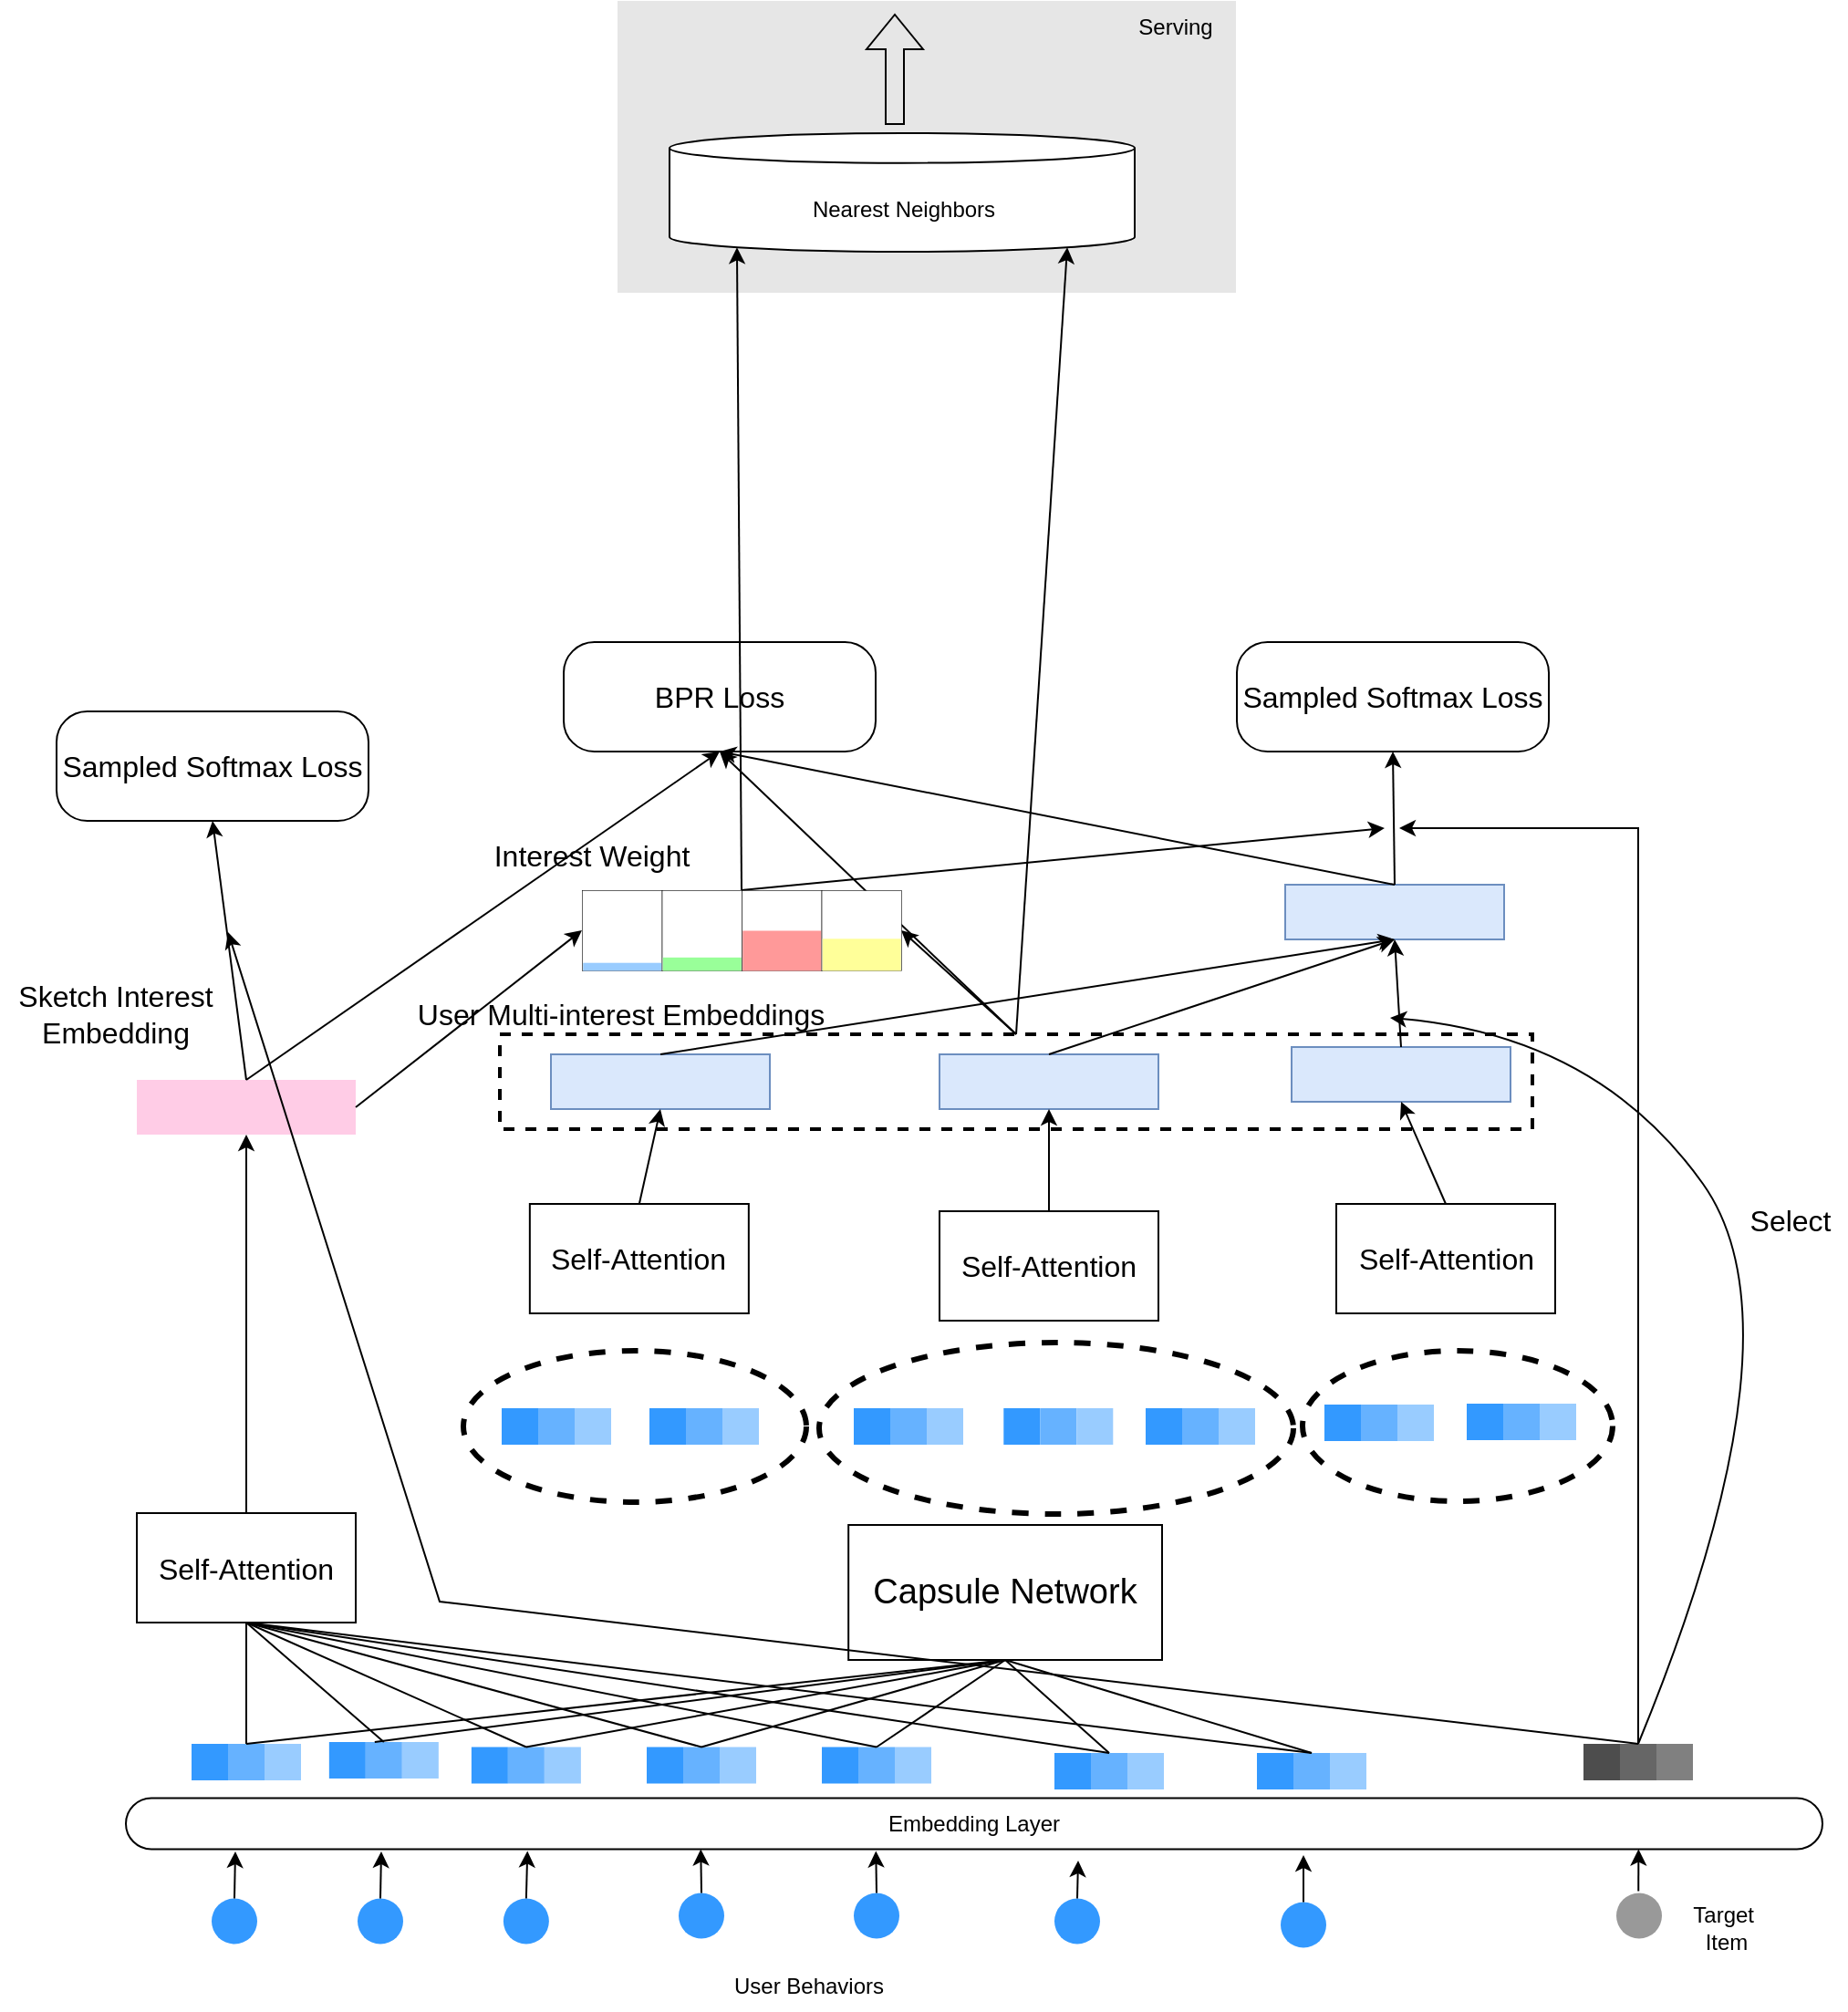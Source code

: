 <mxfile version="24.2.3" type="github">
  <diagram id="xxs9f7XkWUvfaM0idZEA" name="第 1 页">
    <mxGraphModel dx="1449" dy="1689" grid="0" gridSize="10" guides="1" tooltips="1" connect="1" arrows="0" fold="1" page="1" pageScale="1" pageWidth="1169" pageHeight="827" math="0" shadow="0">
      <root>
        <mxCell id="0" />
        <mxCell id="1" parent="0" />
        <mxCell id="RtRES47J5Ojtq-fYCREe-122" value="" style="ellipse;whiteSpace=wrap;html=1;dashed=1;shadow=0;strokeWidth=3;fillColor=none;" vertex="1" parent="1">
          <mxGeometry x="739" y="455.5" width="170" height="82.5" as="geometry" />
        </mxCell>
        <mxCell id="eZbzr1Br7c3N-v60xn89-15" value="User Behaviors" style="text;html=1;align=center;verticalAlign=middle;resizable=0;points=[];autosize=1;strokeColor=none;fillColor=none;rotation=0;" parent="1" vertex="1">
          <mxGeometry x="418" y="791" width="100" height="26" as="geometry" />
        </mxCell>
        <mxCell id="4Mn8asKNzj84r8SPvgYz-38" value="" style="ellipse;whiteSpace=wrap;html=1;aspect=fixed;fillColor=#3399FF;strokeColor=none;container=0;" parent="1" vertex="1">
          <mxGeometry x="397.0" y="752.75" width="25" height="25" as="geometry" />
        </mxCell>
        <mxCell id="4Mn8asKNzj84r8SPvgYz-250" value="" style="ellipse;whiteSpace=wrap;html=1;aspect=fixed;fillColor=#3399FF;strokeColor=none;container=0;" parent="1" vertex="1">
          <mxGeometry x="493.0" y="752.75" width="25" height="25" as="geometry" />
        </mxCell>
        <mxCell id="eZbzr1Br7c3N-v60xn89-103" value="Embedding Layer" style="rounded=1;whiteSpace=wrap;html=1;arcSize=50;direction=west;rotation=0;" parent="1" vertex="1">
          <mxGeometry x="94" y="700.74" width="930" height="28.01" as="geometry" />
        </mxCell>
        <mxCell id="4Mn8asKNzj84r8SPvgYz-272" value="" style="ellipse;whiteSpace=wrap;html=1;aspect=fixed;fillColor=#999999;strokeColor=none;container=0;" parent="1" vertex="1">
          <mxGeometry x="911" y="752.75" width="25" height="25" as="geometry" />
        </mxCell>
        <mxCell id="4Mn8asKNzj84r8SPvgYz-296" value="Target&amp;nbsp;&lt;div style=&quot;font-size: 12px;&quot;&gt;Item&lt;/div&gt;" style="text;html=1;align=center;verticalAlign=middle;resizable=0;points=[];autosize=1;strokeColor=none;fillColor=none;fontSize=12;strokeWidth=1;" parent="1" vertex="1">
          <mxGeometry x="943.62" y="751.75" width="55" height="41" as="geometry" />
        </mxCell>
        <mxCell id="RtRES47J5Ojtq-fYCREe-1" value="" style="group" vertex="1" connectable="0" parent="1">
          <mxGeometry x="283.44" y="672.75" width="60" height="20" as="geometry" />
        </mxCell>
        <mxCell id="4Mn8asKNzj84r8SPvgYz-265" value="" style="whiteSpace=wrap;html=1;aspect=fixed;fillColor=#3399FF;strokeColor=none;container=0;flipV=0;" parent="RtRES47J5Ojtq-fYCREe-1" vertex="1">
          <mxGeometry width="20" height="20" as="geometry" />
        </mxCell>
        <mxCell id="4Mn8asKNzj84r8SPvgYz-266" value="" style="whiteSpace=wrap;html=1;aspect=fixed;fillColor=#66B2FF;strokeColor=none;container=0;flipV=0;" parent="RtRES47J5Ojtq-fYCREe-1" vertex="1">
          <mxGeometry x="20" width="20" height="20" as="geometry" />
        </mxCell>
        <mxCell id="4Mn8asKNzj84r8SPvgYz-267" value="" style="whiteSpace=wrap;html=1;aspect=fixed;fillColor=#99CCFF;strokeColor=none;container=0;flipV=0;" parent="RtRES47J5Ojtq-fYCREe-1" vertex="1">
          <mxGeometry x="40" width="20" height="20" as="geometry" />
        </mxCell>
        <mxCell id="RtRES47J5Ojtq-fYCREe-10" value="" style="group" vertex="1" connectable="0" parent="1">
          <mxGeometry x="714" y="676" width="60" height="20" as="geometry" />
        </mxCell>
        <mxCell id="RtRES47J5Ojtq-fYCREe-11" value="" style="whiteSpace=wrap;html=1;aspect=fixed;fillColor=#3399FF;strokeColor=none;container=0;flipV=0;" vertex="1" parent="RtRES47J5Ojtq-fYCREe-10">
          <mxGeometry width="20" height="20" as="geometry" />
        </mxCell>
        <mxCell id="RtRES47J5Ojtq-fYCREe-12" value="" style="whiteSpace=wrap;html=1;aspect=fixed;fillColor=#66B2FF;strokeColor=none;container=0;flipV=0;" vertex="1" parent="RtRES47J5Ojtq-fYCREe-10">
          <mxGeometry x="20" width="20" height="20" as="geometry" />
        </mxCell>
        <mxCell id="RtRES47J5Ojtq-fYCREe-13" value="" style="whiteSpace=wrap;html=1;aspect=fixed;fillColor=#99CCFF;strokeColor=none;container=0;flipV=0;" vertex="1" parent="RtRES47J5Ojtq-fYCREe-10">
          <mxGeometry x="40" width="20" height="20" as="geometry" />
        </mxCell>
        <mxCell id="RtRES47J5Ojtq-fYCREe-2" value="" style="group" vertex="1" connectable="0" parent="1">
          <mxGeometry x="379.5" y="672.75" width="60" height="20" as="geometry" />
        </mxCell>
        <mxCell id="RtRES47J5Ojtq-fYCREe-3" value="" style="whiteSpace=wrap;html=1;aspect=fixed;fillColor=#3399FF;strokeColor=none;container=0;flipV=0;" vertex="1" parent="RtRES47J5Ojtq-fYCREe-2">
          <mxGeometry width="20" height="20" as="geometry" />
        </mxCell>
        <mxCell id="RtRES47J5Ojtq-fYCREe-4" value="" style="whiteSpace=wrap;html=1;aspect=fixed;fillColor=#66B2FF;strokeColor=none;container=0;flipV=0;" vertex="1" parent="RtRES47J5Ojtq-fYCREe-2">
          <mxGeometry x="20" width="20" height="20" as="geometry" />
        </mxCell>
        <mxCell id="RtRES47J5Ojtq-fYCREe-5" value="" style="whiteSpace=wrap;html=1;aspect=fixed;fillColor=#99CCFF;strokeColor=none;container=0;flipV=0;" vertex="1" parent="RtRES47J5Ojtq-fYCREe-2">
          <mxGeometry x="40" width="20" height="20" as="geometry" />
        </mxCell>
        <mxCell id="RtRES47J5Ojtq-fYCREe-6" value="" style="group" vertex="1" connectable="0" parent="1">
          <mxGeometry x="475.5" y="672.75" width="60" height="20" as="geometry" />
        </mxCell>
        <mxCell id="RtRES47J5Ojtq-fYCREe-7" value="" style="whiteSpace=wrap;html=1;aspect=fixed;fillColor=#3399FF;strokeColor=none;container=0;flipV=0;" vertex="1" parent="RtRES47J5Ojtq-fYCREe-6">
          <mxGeometry width="20" height="20" as="geometry" />
        </mxCell>
        <mxCell id="RtRES47J5Ojtq-fYCREe-8" value="" style="whiteSpace=wrap;html=1;aspect=fixed;fillColor=#66B2FF;strokeColor=none;container=0;flipV=0;" vertex="1" parent="RtRES47J5Ojtq-fYCREe-6">
          <mxGeometry x="20" width="20" height="20" as="geometry" />
        </mxCell>
        <mxCell id="RtRES47J5Ojtq-fYCREe-9" value="" style="whiteSpace=wrap;html=1;aspect=fixed;fillColor=#99CCFF;strokeColor=none;container=0;flipV=0;" vertex="1" parent="RtRES47J5Ojtq-fYCREe-6">
          <mxGeometry x="40" width="20" height="20" as="geometry" />
        </mxCell>
        <mxCell id="4Mn8asKNzj84r8SPvgYz-212" value="" style="ellipse;whiteSpace=wrap;html=1;aspect=fixed;fillColor=#3399FF;strokeColor=none;container=0;" parent="1" vertex="1">
          <mxGeometry x="300.94" y="755.75" width="25" height="25" as="geometry" />
        </mxCell>
        <mxCell id="RtRES47J5Ojtq-fYCREe-15" value="" style="group" vertex="1" connectable="0" parent="1">
          <mxGeometry x="893" y="671" width="60" height="20" as="geometry" />
        </mxCell>
        <mxCell id="4Mn8asKNzj84r8SPvgYz-290" value="" style="whiteSpace=wrap;html=1;aspect=fixed;fillColor=#4D4D4D;strokeColor=none;container=0;" parent="RtRES47J5Ojtq-fYCREe-15" vertex="1">
          <mxGeometry width="20" height="20" as="geometry" />
        </mxCell>
        <mxCell id="4Mn8asKNzj84r8SPvgYz-291" value="" style="whiteSpace=wrap;html=1;aspect=fixed;fillColor=#666666;strokeColor=none;container=0;" parent="RtRES47J5Ojtq-fYCREe-15" vertex="1">
          <mxGeometry x="20" width="20" height="20" as="geometry" />
        </mxCell>
        <mxCell id="4Mn8asKNzj84r8SPvgYz-292" value="" style="whiteSpace=wrap;html=1;aspect=fixed;fillColor=#808080;strokeColor=none;container=0;" parent="RtRES47J5Ojtq-fYCREe-15" vertex="1">
          <mxGeometry x="40" width="20" height="20" as="geometry" />
        </mxCell>
        <mxCell id="RtRES47J5Ojtq-fYCREe-17" value="" style="ellipse;whiteSpace=wrap;html=1;aspect=fixed;fillColor=#3399FF;strokeColor=none;container=0;" vertex="1" parent="1">
          <mxGeometry x="603.0" y="755.75" width="25" height="25" as="geometry" />
        </mxCell>
        <mxCell id="RtRES47J5Ojtq-fYCREe-19" value="" style="endArrow=classic;html=1;rounded=0;exitX=0.5;exitY=0;exitDx=0;exitDy=0;" edge="1" parent="1" source="4Mn8asKNzj84r8SPvgYz-212">
          <mxGeometry width="50" height="50" relative="1" as="geometry">
            <mxPoint x="314.06" y="752.75" as="sourcePoint" />
            <mxPoint x="314.12" y="729.75" as="targetPoint" />
          </mxGeometry>
        </mxCell>
        <mxCell id="RtRES47J5Ojtq-fYCREe-20" value="" style="endArrow=classic;html=1;rounded=0;exitX=0.5;exitY=0;exitDx=0;exitDy=0;" edge="1" parent="1" source="RtRES47J5Ojtq-fYCREe-17">
          <mxGeometry width="50" height="50" relative="1" as="geometry">
            <mxPoint x="660" y="735" as="sourcePoint" />
            <mxPoint x="616" y="735" as="targetPoint" />
          </mxGeometry>
        </mxCell>
        <mxCell id="RtRES47J5Ojtq-fYCREe-21" value="" style="endArrow=classic;html=1;rounded=0;exitX=0.5;exitY=0;exitDx=0;exitDy=0;" edge="1" parent="1" source="4Mn8asKNzj84r8SPvgYz-38">
          <mxGeometry width="50" height="50" relative="1" as="geometry">
            <mxPoint x="409.07" y="751.75" as="sourcePoint" />
            <mxPoint x="409.13" y="728.75" as="targetPoint" />
          </mxGeometry>
        </mxCell>
        <mxCell id="RtRES47J5Ojtq-fYCREe-22" value="" style="endArrow=classic;html=1;rounded=0;exitX=0.5;exitY=0;exitDx=0;exitDy=0;" edge="1" parent="1" source="4Mn8asKNzj84r8SPvgYz-250">
          <mxGeometry width="50" height="50" relative="1" as="geometry">
            <mxPoint x="511" y="741" as="sourcePoint" />
            <mxPoint x="505.13" y="729.75" as="targetPoint" />
          </mxGeometry>
        </mxCell>
        <mxCell id="RtRES47J5Ojtq-fYCREe-23" value="" style="endArrow=classic;html=1;rounded=0;" edge="1" parent="1">
          <mxGeometry width="50" height="50" relative="1" as="geometry">
            <mxPoint x="923.12" y="751.75" as="sourcePoint" />
            <mxPoint x="923.18" y="728.75" as="targetPoint" />
          </mxGeometry>
        </mxCell>
        <mxCell id="RtRES47J5Ojtq-fYCREe-24" value="Capsule Network" style="whiteSpace=wrap;html=1;fontSize=19;" vertex="1" parent="1">
          <mxGeometry x="490.09" y="551" width="171.91" height="74" as="geometry" />
        </mxCell>
        <mxCell id="RtRES47J5Ojtq-fYCREe-25" value="" style="endArrow=none;html=1;rounded=0;entryX=0.5;entryY=1;entryDx=0;entryDy=0;exitX=0.5;exitY=0;exitDx=0;exitDy=0;" edge="1" parent="1" source="4Mn8asKNzj84r8SPvgYz-266" target="RtRES47J5Ojtq-fYCREe-24">
          <mxGeometry width="50" height="50" relative="1" as="geometry">
            <mxPoint x="315" y="656" as="sourcePoint" />
            <mxPoint x="402" y="604" as="targetPoint" />
          </mxGeometry>
        </mxCell>
        <mxCell id="RtRES47J5Ojtq-fYCREe-26" value="" style="endArrow=none;html=1;rounded=0;entryX=0.5;entryY=1;entryDx=0;entryDy=0;exitX=0.5;exitY=0;exitDx=0;exitDy=0;" edge="1" parent="1" source="RtRES47J5Ojtq-fYCREe-4" target="RtRES47J5Ojtq-fYCREe-24">
          <mxGeometry width="50" height="50" relative="1" as="geometry">
            <mxPoint x="371" y="654" as="sourcePoint" />
            <mxPoint x="531" y="624" as="targetPoint" />
          </mxGeometry>
        </mxCell>
        <mxCell id="RtRES47J5Ojtq-fYCREe-28" value="" style="endArrow=none;html=1;rounded=0;entryX=0.5;entryY=1;entryDx=0;entryDy=0;exitX=0.5;exitY=0;exitDx=0;exitDy=0;" edge="1" parent="1" source="RtRES47J5Ojtq-fYCREe-8" target="RtRES47J5Ojtq-fYCREe-24">
          <mxGeometry width="50" height="50" relative="1" as="geometry">
            <mxPoint x="467" y="656" as="sourcePoint" />
            <mxPoint x="596" y="617" as="targetPoint" />
          </mxGeometry>
        </mxCell>
        <mxCell id="RtRES47J5Ojtq-fYCREe-44" value="" style="group" vertex="1" connectable="0" parent="1">
          <mxGeometry x="205.42" y="670" width="60" height="20" as="geometry" />
        </mxCell>
        <mxCell id="RtRES47J5Ojtq-fYCREe-45" value="" style="whiteSpace=wrap;html=1;aspect=fixed;fillColor=#3399FF;strokeColor=none;container=0;flipV=0;" vertex="1" parent="RtRES47J5Ojtq-fYCREe-44">
          <mxGeometry width="20" height="20" as="geometry" />
        </mxCell>
        <mxCell id="RtRES47J5Ojtq-fYCREe-46" value="" style="whiteSpace=wrap;html=1;aspect=fixed;fillColor=#66B2FF;strokeColor=none;container=0;flipV=0;" vertex="1" parent="RtRES47J5Ojtq-fYCREe-44">
          <mxGeometry x="20" width="20" height="20" as="geometry" />
        </mxCell>
        <mxCell id="RtRES47J5Ojtq-fYCREe-47" value="" style="whiteSpace=wrap;html=1;aspect=fixed;fillColor=#99CCFF;strokeColor=none;container=0;flipV=0;" vertex="1" parent="RtRES47J5Ojtq-fYCREe-44">
          <mxGeometry x="40" width="20" height="20" as="geometry" />
        </mxCell>
        <mxCell id="RtRES47J5Ojtq-fYCREe-48" value="" style="group" vertex="1" connectable="0" parent="1">
          <mxGeometry x="130" y="671" width="60" height="20" as="geometry" />
        </mxCell>
        <mxCell id="RtRES47J5Ojtq-fYCREe-49" value="" style="whiteSpace=wrap;html=1;aspect=fixed;fillColor=#3399FF;strokeColor=none;container=0;flipV=0;" vertex="1" parent="RtRES47J5Ojtq-fYCREe-48">
          <mxGeometry width="20" height="20" as="geometry" />
        </mxCell>
        <mxCell id="RtRES47J5Ojtq-fYCREe-50" value="" style="whiteSpace=wrap;html=1;aspect=fixed;fillColor=#66B2FF;strokeColor=none;container=0;flipV=0;" vertex="1" parent="RtRES47J5Ojtq-fYCREe-48">
          <mxGeometry x="20" width="20" height="20" as="geometry" />
        </mxCell>
        <mxCell id="RtRES47J5Ojtq-fYCREe-51" value="" style="whiteSpace=wrap;html=1;aspect=fixed;fillColor=#99CCFF;strokeColor=none;container=0;flipV=0;" vertex="1" parent="RtRES47J5Ojtq-fYCREe-48">
          <mxGeometry x="40" width="20" height="20" as="geometry" />
        </mxCell>
        <mxCell id="RtRES47J5Ojtq-fYCREe-57" value="" style="group" vertex="1" connectable="0" parent="1">
          <mxGeometry x="603" y="676" width="60" height="20" as="geometry" />
        </mxCell>
        <mxCell id="RtRES47J5Ojtq-fYCREe-58" value="" style="whiteSpace=wrap;html=1;aspect=fixed;fillColor=#3399FF;strokeColor=none;container=0;flipV=0;" vertex="1" parent="RtRES47J5Ojtq-fYCREe-57">
          <mxGeometry width="20" height="20" as="geometry" />
        </mxCell>
        <mxCell id="RtRES47J5Ojtq-fYCREe-59" value="" style="whiteSpace=wrap;html=1;aspect=fixed;fillColor=#66B2FF;strokeColor=none;container=0;flipV=0;" vertex="1" parent="RtRES47J5Ojtq-fYCREe-57">
          <mxGeometry x="20" width="20" height="20" as="geometry" />
        </mxCell>
        <mxCell id="RtRES47J5Ojtq-fYCREe-60" value="" style="whiteSpace=wrap;html=1;aspect=fixed;fillColor=#99CCFF;strokeColor=none;container=0;flipV=0;" vertex="1" parent="RtRES47J5Ojtq-fYCREe-57">
          <mxGeometry x="40" width="20" height="20" as="geometry" />
        </mxCell>
        <mxCell id="RtRES47J5Ojtq-fYCREe-61" value="" style="ellipse;whiteSpace=wrap;html=1;aspect=fixed;fillColor=#3399FF;strokeColor=none;container=0;" vertex="1" parent="1">
          <mxGeometry x="221" y="755.75" width="25" height="25" as="geometry" />
        </mxCell>
        <mxCell id="RtRES47J5Ojtq-fYCREe-62" value="" style="ellipse;whiteSpace=wrap;html=1;aspect=fixed;fillColor=#3399FF;strokeColor=none;container=0;" vertex="1" parent="1">
          <mxGeometry x="141" y="755.75" width="25" height="25" as="geometry" />
        </mxCell>
        <mxCell id="RtRES47J5Ojtq-fYCREe-63" value="" style="ellipse;whiteSpace=wrap;html=1;aspect=fixed;fillColor=#3399FF;strokeColor=none;container=0;" vertex="1" parent="1">
          <mxGeometry x="727" y="757.75" width="25" height="25" as="geometry" />
        </mxCell>
        <mxCell id="RtRES47J5Ojtq-fYCREe-64" value="" style="endArrow=none;html=1;rounded=0;exitX=0.5;exitY=0;exitDx=0;exitDy=0;entryX=0.5;entryY=1;entryDx=0;entryDy=0;" edge="1" parent="1" source="RtRES47J5Ojtq-fYCREe-50" target="RtRES47J5Ojtq-fYCREe-24">
          <mxGeometry width="50" height="50" relative="1" as="geometry">
            <mxPoint x="157" y="668" as="sourcePoint" />
            <mxPoint x="207" y="618" as="targetPoint" />
          </mxGeometry>
        </mxCell>
        <mxCell id="RtRES47J5Ojtq-fYCREe-65" value="" style="endArrow=none;html=1;rounded=0;entryX=0.5;entryY=0;entryDx=0;entryDy=0;exitX=0.5;exitY=1;exitDx=0;exitDy=0;" edge="1" parent="1" source="RtRES47J5Ojtq-fYCREe-24" target="RtRES47J5Ojtq-fYCREe-59">
          <mxGeometry width="50" height="50" relative="1" as="geometry">
            <mxPoint x="532" y="593" as="sourcePoint" />
            <mxPoint x="582" y="543" as="targetPoint" />
          </mxGeometry>
        </mxCell>
        <mxCell id="RtRES47J5Ojtq-fYCREe-66" value="" style="endArrow=none;html=1;rounded=0;entryX=0.5;entryY=0;entryDx=0;entryDy=0;exitX=0.5;exitY=1;exitDx=0;exitDy=0;" edge="1" parent="1" source="RtRES47J5Ojtq-fYCREe-24" target="RtRES47J5Ojtq-fYCREe-12">
          <mxGeometry width="50" height="50" relative="1" as="geometry">
            <mxPoint x="546" y="597" as="sourcePoint" />
            <mxPoint x="596" y="547" as="targetPoint" />
          </mxGeometry>
        </mxCell>
        <mxCell id="RtRES47J5Ojtq-fYCREe-67" value="" style="endArrow=none;html=1;rounded=0;exitX=0.25;exitY=0;exitDx=0;exitDy=0;entryX=0.5;entryY=1;entryDx=0;entryDy=0;" edge="1" parent="1" source="RtRES47J5Ojtq-fYCREe-46" target="RtRES47J5Ojtq-fYCREe-24">
          <mxGeometry width="50" height="50" relative="1" as="geometry">
            <mxPoint x="83" y="631" as="sourcePoint" />
            <mxPoint x="133" y="581" as="targetPoint" />
          </mxGeometry>
        </mxCell>
        <mxCell id="RtRES47J5Ojtq-fYCREe-70" value="" style="endArrow=classic;html=1;rounded=0;exitX=0.5;exitY=0;exitDx=0;exitDy=0;" edge="1" parent="1" source="RtRES47J5Ojtq-fYCREe-62">
          <mxGeometry width="50" height="50" relative="1" as="geometry">
            <mxPoint x="130" y="755.75" as="sourcePoint" />
            <mxPoint x="154" y="730" as="targetPoint" />
          </mxGeometry>
        </mxCell>
        <mxCell id="RtRES47J5Ojtq-fYCREe-71" value="" style="endArrow=classic;html=1;rounded=0;exitX=0.5;exitY=0;exitDx=0;exitDy=0;" edge="1" parent="1" source="RtRES47J5Ojtq-fYCREe-61">
          <mxGeometry width="50" height="50" relative="1" as="geometry">
            <mxPoint x="333" y="776" as="sourcePoint" />
            <mxPoint x="234" y="730" as="targetPoint" />
          </mxGeometry>
        </mxCell>
        <mxCell id="RtRES47J5Ojtq-fYCREe-72" value="" style="endArrow=classic;html=1;rounded=0;exitX=0.5;exitY=0;exitDx=0;exitDy=0;" edge="1" parent="1" source="RtRES47J5Ojtq-fYCREe-63">
          <mxGeometry width="50" height="50" relative="1" as="geometry">
            <mxPoint x="676.5" y="773.25" as="sourcePoint" />
            <mxPoint x="739.5" y="732" as="targetPoint" />
          </mxGeometry>
        </mxCell>
        <mxCell id="RtRES47J5Ojtq-fYCREe-75" value="" style="group" vertex="1" connectable="0" parent="1">
          <mxGeometry x="493" y="487" width="60" height="20" as="geometry" />
        </mxCell>
        <mxCell id="RtRES47J5Ojtq-fYCREe-76" value="" style="whiteSpace=wrap;html=1;aspect=fixed;fillColor=#3399FF;strokeColor=none;container=0;flipV=0;" vertex="1" parent="RtRES47J5Ojtq-fYCREe-75">
          <mxGeometry width="20" height="20" as="geometry" />
        </mxCell>
        <mxCell id="RtRES47J5Ojtq-fYCREe-77" value="" style="whiteSpace=wrap;html=1;aspect=fixed;fillColor=#66B2FF;strokeColor=none;container=0;flipV=0;" vertex="1" parent="RtRES47J5Ojtq-fYCREe-75">
          <mxGeometry x="20" width="20" height="20" as="geometry" />
        </mxCell>
        <mxCell id="RtRES47J5Ojtq-fYCREe-78" value="" style="whiteSpace=wrap;html=1;aspect=fixed;fillColor=#99CCFF;strokeColor=none;container=0;flipV=0;" vertex="1" parent="RtRES47J5Ojtq-fYCREe-75">
          <mxGeometry x="40" width="20" height="20" as="geometry" />
        </mxCell>
        <mxCell id="RtRES47J5Ojtq-fYCREe-79" value="" style="group" vertex="1" connectable="0" parent="1">
          <mxGeometry x="381" y="487" width="60" height="20" as="geometry" />
        </mxCell>
        <mxCell id="RtRES47J5Ojtq-fYCREe-80" value="" style="whiteSpace=wrap;html=1;aspect=fixed;fillColor=#3399FF;strokeColor=none;container=0;flipV=0;" vertex="1" parent="RtRES47J5Ojtq-fYCREe-79">
          <mxGeometry width="20" height="20" as="geometry" />
        </mxCell>
        <mxCell id="RtRES47J5Ojtq-fYCREe-81" value="" style="whiteSpace=wrap;html=1;aspect=fixed;fillColor=#66B2FF;strokeColor=none;container=0;flipV=0;" vertex="1" parent="RtRES47J5Ojtq-fYCREe-79">
          <mxGeometry x="20" width="20" height="20" as="geometry" />
        </mxCell>
        <mxCell id="RtRES47J5Ojtq-fYCREe-82" value="" style="whiteSpace=wrap;html=1;aspect=fixed;fillColor=#99CCFF;strokeColor=none;container=0;flipV=0;" vertex="1" parent="RtRES47J5Ojtq-fYCREe-79">
          <mxGeometry x="40" width="20" height="20" as="geometry" />
        </mxCell>
        <mxCell id="RtRES47J5Ojtq-fYCREe-83" value="" style="group" vertex="1" connectable="0" parent="1">
          <mxGeometry x="300" y="487" width="60" height="20" as="geometry" />
        </mxCell>
        <mxCell id="RtRES47J5Ojtq-fYCREe-84" value="" style="whiteSpace=wrap;html=1;aspect=fixed;fillColor=#3399FF;strokeColor=none;container=0;flipV=0;" vertex="1" parent="RtRES47J5Ojtq-fYCREe-83">
          <mxGeometry width="20" height="20" as="geometry" />
        </mxCell>
        <mxCell id="RtRES47J5Ojtq-fYCREe-85" value="" style="whiteSpace=wrap;html=1;aspect=fixed;fillColor=#66B2FF;strokeColor=none;container=0;flipV=0;" vertex="1" parent="RtRES47J5Ojtq-fYCREe-83">
          <mxGeometry x="20" width="20" height="20" as="geometry" />
        </mxCell>
        <mxCell id="RtRES47J5Ojtq-fYCREe-86" value="" style="whiteSpace=wrap;html=1;aspect=fixed;fillColor=#99CCFF;strokeColor=none;container=0;flipV=0;" vertex="1" parent="RtRES47J5Ojtq-fYCREe-83">
          <mxGeometry x="40" width="20" height="20" as="geometry" />
        </mxCell>
        <mxCell id="RtRES47J5Ojtq-fYCREe-91" value="" style="group" vertex="1" connectable="0" parent="1">
          <mxGeometry x="653" y="487" width="60" height="20" as="geometry" />
        </mxCell>
        <mxCell id="RtRES47J5Ojtq-fYCREe-92" value="" style="whiteSpace=wrap;html=1;aspect=fixed;fillColor=#3399FF;strokeColor=none;container=0;flipV=0;" vertex="1" parent="RtRES47J5Ojtq-fYCREe-91">
          <mxGeometry width="20" height="20" as="geometry" />
        </mxCell>
        <mxCell id="RtRES47J5Ojtq-fYCREe-93" value="" style="whiteSpace=wrap;html=1;aspect=fixed;fillColor=#66B2FF;strokeColor=none;container=0;flipV=0;" vertex="1" parent="RtRES47J5Ojtq-fYCREe-91">
          <mxGeometry x="20" width="20" height="20" as="geometry" />
        </mxCell>
        <mxCell id="RtRES47J5Ojtq-fYCREe-94" value="" style="whiteSpace=wrap;html=1;aspect=fixed;fillColor=#99CCFF;strokeColor=none;container=0;flipV=0;" vertex="1" parent="RtRES47J5Ojtq-fYCREe-91">
          <mxGeometry x="40" width="20" height="20" as="geometry" />
        </mxCell>
        <mxCell id="RtRES47J5Ojtq-fYCREe-95" value="" style="group" vertex="1" connectable="0" parent="1">
          <mxGeometry x="575.15" y="487" width="172.85" height="55" as="geometry" />
        </mxCell>
        <mxCell id="RtRES47J5Ojtq-fYCREe-96" value="" style="whiteSpace=wrap;html=1;aspect=fixed;fillColor=#3399FF;strokeColor=none;container=0;flipV=0;" vertex="1" parent="RtRES47J5Ojtq-fYCREe-95">
          <mxGeometry width="20" height="20" as="geometry" />
        </mxCell>
        <mxCell id="RtRES47J5Ojtq-fYCREe-97" value="" style="whiteSpace=wrap;html=1;aspect=fixed;fillColor=#66B2FF;strokeColor=none;container=0;flipV=0;" vertex="1" parent="RtRES47J5Ojtq-fYCREe-95">
          <mxGeometry x="20" width="20" height="20" as="geometry" />
        </mxCell>
        <mxCell id="RtRES47J5Ojtq-fYCREe-98" value="" style="whiteSpace=wrap;html=1;aspect=fixed;fillColor=#99CCFF;strokeColor=none;container=0;flipV=0;" vertex="1" parent="RtRES47J5Ojtq-fYCREe-95">
          <mxGeometry x="40" width="20" height="20" as="geometry" />
        </mxCell>
        <mxCell id="RtRES47J5Ojtq-fYCREe-103" value="Self-Attention" style="rounded=0;whiteSpace=wrap;html=1;fontSize=16;" vertex="1" parent="1">
          <mxGeometry x="315.42" y="375" width="120" height="60" as="geometry" />
        </mxCell>
        <mxCell id="RtRES47J5Ojtq-fYCREe-104" value="Self-Attention" style="rounded=0;whiteSpace=wrap;html=1;fontSize=16;" vertex="1" parent="1">
          <mxGeometry x="540" y="379" width="120" height="60" as="geometry" />
        </mxCell>
        <mxCell id="RtRES47J5Ojtq-fYCREe-105" value="Self-Attention" style="rounded=0;whiteSpace=wrap;html=1;fontSize=16;" vertex="1" parent="1">
          <mxGeometry x="757.5" y="375" width="120" height="60" as="geometry" />
        </mxCell>
        <mxCell id="RtRES47J5Ojtq-fYCREe-106" value="" style="rounded=0;whiteSpace=wrap;html=1;fillColor=#dae8fc;strokeColor=#6c8ebf;direction=west;flipH=0;flipV=1;container=0;" vertex="1" parent="1">
          <mxGeometry x="733" y="289" width="120" height="30" as="geometry" />
        </mxCell>
        <mxCell id="RtRES47J5Ojtq-fYCREe-107" value="" style="rounded=0;whiteSpace=wrap;html=1;fillColor=#dae8fc;strokeColor=#6c8ebf;direction=west;flipH=0;flipV=1;container=0;" vertex="1" parent="1">
          <mxGeometry x="327.0" y="293" width="120" height="30" as="geometry" />
        </mxCell>
        <mxCell id="RtRES47J5Ojtq-fYCREe-108" value="" style="rounded=0;whiteSpace=wrap;html=1;fillColor=#dae8fc;strokeColor=#6c8ebf;direction=west;flipH=0;flipV=1;container=0;" vertex="1" parent="1">
          <mxGeometry x="540" y="293" width="120" height="30" as="geometry" />
        </mxCell>
        <mxCell id="RtRES47J5Ojtq-fYCREe-109" value="User Multi-interest Embeddings" style="text;html=1;align=center;verticalAlign=middle;resizable=0;points=[];autosize=1;strokeColor=none;fillColor=none;fontSize=16;" vertex="1" parent="1">
          <mxGeometry x="244" y="255.5" width="241" height="31" as="geometry" />
        </mxCell>
        <mxCell id="RtRES47J5Ojtq-fYCREe-110" value="Self-Attention" style="rounded=0;whiteSpace=wrap;html=1;fontSize=16;" vertex="1" parent="1">
          <mxGeometry x="100" y="544.5" width="120" height="60" as="geometry" />
        </mxCell>
        <mxCell id="RtRES47J5Ojtq-fYCREe-112" value="" style="endArrow=none;html=1;rounded=0;entryX=0.5;entryY=1;entryDx=0;entryDy=0;exitX=0.5;exitY=0;exitDx=0;exitDy=0;" edge="1" parent="1" source="RtRES47J5Ojtq-fYCREe-50" target="RtRES47J5Ojtq-fYCREe-110">
          <mxGeometry width="50" height="50" relative="1" as="geometry">
            <mxPoint x="661" y="599" as="sourcePoint" />
            <mxPoint x="775" y="568" as="targetPoint" />
          </mxGeometry>
        </mxCell>
        <mxCell id="RtRES47J5Ojtq-fYCREe-113" value="" style="endArrow=none;html=1;rounded=0;entryX=0.5;entryY=1;entryDx=0;entryDy=0;exitX=0.5;exitY=0;exitDx=0;exitDy=0;" edge="1" parent="1" source="RtRES47J5Ojtq-fYCREe-46" target="RtRES47J5Ojtq-fYCREe-110">
          <mxGeometry width="50" height="50" relative="1" as="geometry">
            <mxPoint x="232" y="625" as="sourcePoint" />
            <mxPoint x="909" y="592" as="targetPoint" />
          </mxGeometry>
        </mxCell>
        <mxCell id="RtRES47J5Ojtq-fYCREe-114" value="" style="endArrow=none;html=1;rounded=0;exitX=0.5;exitY=0;exitDx=0;exitDy=0;entryX=0.5;entryY=1;entryDx=0;entryDy=0;" edge="1" parent="1" source="4Mn8asKNzj84r8SPvgYz-266" target="RtRES47J5Ojtq-fYCREe-110">
          <mxGeometry width="50" height="50" relative="1" as="geometry">
            <mxPoint x="288" y="624" as="sourcePoint" />
            <mxPoint x="919" y="602" as="targetPoint" />
          </mxGeometry>
        </mxCell>
        <mxCell id="RtRES47J5Ojtq-fYCREe-115" value="" style="endArrow=none;html=1;rounded=0;entryX=0.5;entryY=1;entryDx=0;entryDy=0;exitX=0.5;exitY=0;exitDx=0;exitDy=0;" edge="1" parent="1" source="RtRES47J5Ojtq-fYCREe-4" target="RtRES47J5Ojtq-fYCREe-110">
          <mxGeometry width="50" height="50" relative="1" as="geometry">
            <mxPoint x="190" y="701" as="sourcePoint" />
            <mxPoint x="929" y="612" as="targetPoint" />
          </mxGeometry>
        </mxCell>
        <mxCell id="RtRES47J5Ojtq-fYCREe-116" value="" style="endArrow=none;html=1;rounded=0;entryX=0.5;entryY=1;entryDx=0;entryDy=0;exitX=0.5;exitY=0;exitDx=0;exitDy=0;" edge="1" parent="1" source="RtRES47J5Ojtq-fYCREe-8" target="RtRES47J5Ojtq-fYCREe-110">
          <mxGeometry width="50" height="50" relative="1" as="geometry">
            <mxPoint x="200" y="711" as="sourcePoint" />
            <mxPoint x="939" y="622" as="targetPoint" />
          </mxGeometry>
        </mxCell>
        <mxCell id="RtRES47J5Ojtq-fYCREe-117" value="" style="endArrow=none;html=1;rounded=0;entryX=0.5;entryY=1;entryDx=0;entryDy=0;exitX=0.5;exitY=0;exitDx=0;exitDy=0;" edge="1" parent="1" source="RtRES47J5Ojtq-fYCREe-59" target="RtRES47J5Ojtq-fYCREe-110">
          <mxGeometry width="50" height="50" relative="1" as="geometry">
            <mxPoint x="672" y="649" as="sourcePoint" />
            <mxPoint x="949" y="632" as="targetPoint" />
          </mxGeometry>
        </mxCell>
        <mxCell id="RtRES47J5Ojtq-fYCREe-118" value="" style="endArrow=none;html=1;rounded=0;entryX=0.5;entryY=1;entryDx=0;entryDy=0;exitX=0.5;exitY=0;exitDx=0;exitDy=0;" edge="1" parent="1" source="RtRES47J5Ojtq-fYCREe-12" target="RtRES47J5Ojtq-fYCREe-110">
          <mxGeometry width="50" height="50" relative="1" as="geometry">
            <mxPoint x="220" y="731" as="sourcePoint" />
            <mxPoint x="959" y="642" as="targetPoint" />
          </mxGeometry>
        </mxCell>
        <mxCell id="RtRES47J5Ojtq-fYCREe-119" value="" style="endArrow=classic;html=1;rounded=0;exitX=0.5;exitY=0;exitDx=0;exitDy=0;entryX=0.5;entryY=0;entryDx=0;entryDy=0;" edge="1" parent="1" source="RtRES47J5Ojtq-fYCREe-110" target="RtRES47J5Ojtq-fYCREe-42">
          <mxGeometry width="50" height="50" relative="1" as="geometry">
            <mxPoint x="156" y="458" as="sourcePoint" />
            <mxPoint x="161" y="355" as="targetPoint" />
          </mxGeometry>
        </mxCell>
        <mxCell id="RtRES47J5Ojtq-fYCREe-120" value="" style="ellipse;whiteSpace=wrap;html=1;dashed=1;shadow=0;strokeWidth=3;fillColor=none;" vertex="1" parent="1">
          <mxGeometry x="279" y="455.5" width="188" height="83" as="geometry" />
        </mxCell>
        <mxCell id="RtRES47J5Ojtq-fYCREe-121" value="" style="ellipse;whiteSpace=wrap;html=1;dashed=1;shadow=0;strokeWidth=3;fillColor=none;" vertex="1" parent="1">
          <mxGeometry x="474" y="451" width="260" height="94" as="geometry" />
        </mxCell>
        <mxCell id="RtRES47J5Ojtq-fYCREe-124" value="" style="endArrow=classic;html=1;rounded=0;exitX=0.5;exitY=0;exitDx=0;exitDy=0;" edge="1" parent="1" source="4Mn8asKNzj84r8SPvgYz-291">
          <mxGeometry width="50" height="50" relative="1" as="geometry">
            <mxPoint x="881" y="626" as="sourcePoint" />
            <mxPoint x="792" y="169" as="targetPoint" />
            <Array as="points">
              <mxPoint x="923" y="169" />
            </Array>
          </mxGeometry>
        </mxCell>
        <mxCell id="RtRES47J5Ojtq-fYCREe-125" value="" style="endArrow=classic;html=1;rounded=0;entryX=0.5;entryY=0;entryDx=0;entryDy=0;exitX=0.5;exitY=0;exitDx=0;exitDy=0;" edge="1" parent="1" source="RtRES47J5Ojtq-fYCREe-103" target="RtRES47J5Ojtq-fYCREe-107">
          <mxGeometry width="50" height="50" relative="1" as="geometry">
            <mxPoint x="368" y="377" as="sourcePoint" />
            <mxPoint x="418" y="327" as="targetPoint" />
          </mxGeometry>
        </mxCell>
        <mxCell id="RtRES47J5Ojtq-fYCREe-126" value="" style="endArrow=classic;html=1;rounded=0;entryX=0.5;entryY=0;entryDx=0;entryDy=0;exitX=0.5;exitY=0;exitDx=0;exitDy=0;" edge="1" parent="1" source="RtRES47J5Ojtq-fYCREe-104" target="RtRES47J5Ojtq-fYCREe-108">
          <mxGeometry width="50" height="50" relative="1" as="geometry">
            <mxPoint x="385" y="385" as="sourcePoint" />
            <mxPoint x="397" y="333" as="targetPoint" />
          </mxGeometry>
        </mxCell>
        <mxCell id="RtRES47J5Ojtq-fYCREe-127" value="" style="endArrow=classic;html=1;rounded=0;entryX=0.5;entryY=0;entryDx=0;entryDy=0;exitX=0.5;exitY=0;exitDx=0;exitDy=0;" edge="1" parent="1" source="RtRES47J5Ojtq-fYCREe-105" target="RtRES47J5Ojtq-fYCREe-106">
          <mxGeometry width="50" height="50" relative="1" as="geometry">
            <mxPoint x="395" y="395" as="sourcePoint" />
            <mxPoint x="407" y="343" as="targetPoint" />
          </mxGeometry>
        </mxCell>
        <mxCell id="RtRES47J5Ojtq-fYCREe-131" value="" style="rounded=0;whiteSpace=wrap;html=1;fillColor=#dae8fc;strokeColor=#6c8ebf;direction=west;flipH=0;flipV=1;container=0;" vertex="1" parent="1">
          <mxGeometry x="729.5" y="200" width="120" height="30" as="geometry" />
        </mxCell>
        <mxCell id="RtRES47J5Ojtq-fYCREe-132" value="" style="endArrow=classic;html=1;rounded=0;entryX=0.5;entryY=0;entryDx=0;entryDy=0;exitX=0.5;exitY=1;exitDx=0;exitDy=0;" edge="1" parent="1" source="RtRES47J5Ojtq-fYCREe-107" target="RtRES47J5Ojtq-fYCREe-131">
          <mxGeometry width="50" height="50" relative="1" as="geometry">
            <mxPoint x="479" y="277" as="sourcePoint" />
            <mxPoint x="529" y="227" as="targetPoint" />
          </mxGeometry>
        </mxCell>
        <mxCell id="RtRES47J5Ojtq-fYCREe-134" value="" style="endArrow=classic;html=1;rounded=0;entryX=0.5;entryY=0;entryDx=0;entryDy=0;exitX=0.5;exitY=1;exitDx=0;exitDy=0;" edge="1" parent="1" source="RtRES47J5Ojtq-fYCREe-108" target="RtRES47J5Ojtq-fYCREe-131">
          <mxGeometry width="50" height="50" relative="1" as="geometry">
            <mxPoint x="397" y="303" as="sourcePoint" />
            <mxPoint x="669" y="225" as="targetPoint" />
          </mxGeometry>
        </mxCell>
        <mxCell id="RtRES47J5Ojtq-fYCREe-135" value="" style="endArrow=classic;html=1;rounded=0;entryX=0.5;entryY=0;entryDx=0;entryDy=0;exitX=0.5;exitY=1;exitDx=0;exitDy=0;" edge="1" parent="1" source="RtRES47J5Ojtq-fYCREe-106" target="RtRES47J5Ojtq-fYCREe-131">
          <mxGeometry width="50" height="50" relative="1" as="geometry">
            <mxPoint x="407" y="313" as="sourcePoint" />
            <mxPoint x="679" y="235" as="targetPoint" />
          </mxGeometry>
        </mxCell>
        <mxCell id="RtRES47J5Ojtq-fYCREe-136" value="" style="curved=1;endArrow=classic;html=1;rounded=0;exitX=0.5;exitY=0;exitDx=0;exitDy=0;" edge="1" parent="1" source="4Mn8asKNzj84r8SPvgYz-291">
          <mxGeometry width="50" height="50" relative="1" as="geometry">
            <mxPoint x="1047" y="482" as="sourcePoint" />
            <mxPoint x="787" y="273" as="targetPoint" />
            <Array as="points">
              <mxPoint x="1016" y="445" />
              <mxPoint x="901" y="283" />
            </Array>
          </mxGeometry>
        </mxCell>
        <mxCell id="RtRES47J5Ojtq-fYCREe-99" value="" style="group" vertex="1" connectable="0" parent="1">
          <mxGeometry x="829" y="484.5" width="80.74" height="60" as="geometry" />
        </mxCell>
        <mxCell id="RtRES47J5Ojtq-fYCREe-100" value="" style="whiteSpace=wrap;html=1;aspect=fixed;fillColor=#3399FF;strokeColor=none;container=0;flipV=0;" vertex="1" parent="RtRES47J5Ojtq-fYCREe-99">
          <mxGeometry width="20" height="20" as="geometry" />
        </mxCell>
        <mxCell id="RtRES47J5Ojtq-fYCREe-101" value="" style="whiteSpace=wrap;html=1;aspect=fixed;fillColor=#66B2FF;strokeColor=none;container=0;flipV=0;" vertex="1" parent="RtRES47J5Ojtq-fYCREe-99">
          <mxGeometry x="20" width="20" height="20" as="geometry" />
        </mxCell>
        <mxCell id="RtRES47J5Ojtq-fYCREe-102" value="" style="whiteSpace=wrap;html=1;aspect=fixed;fillColor=#99CCFF;strokeColor=none;container=0;flipV=0;" vertex="1" parent="RtRES47J5Ojtq-fYCREe-99">
          <mxGeometry x="40" width="20" height="20" as="geometry" />
        </mxCell>
        <mxCell id="RtRES47J5Ojtq-fYCREe-138" value="" style="group" vertex="1" connectable="0" parent="1">
          <mxGeometry x="751" y="485" width="60" height="20" as="geometry" />
        </mxCell>
        <mxCell id="RtRES47J5Ojtq-fYCREe-88" value="" style="whiteSpace=wrap;html=1;aspect=fixed;fillColor=#3399FF;strokeColor=none;container=0;flipV=0;" vertex="1" parent="RtRES47J5Ojtq-fYCREe-138">
          <mxGeometry width="20" height="20" as="geometry" />
        </mxCell>
        <mxCell id="RtRES47J5Ojtq-fYCREe-89" value="" style="whiteSpace=wrap;html=1;aspect=fixed;fillColor=#66B2FF;strokeColor=none;container=0;flipV=0;" vertex="1" parent="RtRES47J5Ojtq-fYCREe-138">
          <mxGeometry x="20" width="20" height="20" as="geometry" />
        </mxCell>
        <mxCell id="RtRES47J5Ojtq-fYCREe-90" value="" style="whiteSpace=wrap;html=1;aspect=fixed;fillColor=#99CCFF;strokeColor=none;container=0;flipV=0;" vertex="1" parent="RtRES47J5Ojtq-fYCREe-138">
          <mxGeometry x="40" width="20" height="20" as="geometry" />
        </mxCell>
        <mxCell id="RtRES47J5Ojtq-fYCREe-139" value="Select" style="text;html=1;align=center;verticalAlign=middle;resizable=0;points=[];autosize=1;strokeColor=none;fillColor=none;fontSize=16;" vertex="1" parent="1">
          <mxGeometry x="975" y="368" width="62" height="31" as="geometry" />
        </mxCell>
        <mxCell id="RtRES47J5Ojtq-fYCREe-141" value="" style="endArrow=classic;html=1;rounded=0;exitX=0.5;exitY=1;exitDx=0;exitDy=0;entryX=0.5;entryY=1;entryDx=0;entryDy=0;" edge="1" parent="1" source="RtRES47J5Ojtq-fYCREe-131" target="RtRES47J5Ojtq-fYCREe-142">
          <mxGeometry width="50" height="50" relative="1" as="geometry">
            <mxPoint x="722" y="154" as="sourcePoint" />
            <mxPoint x="740" y="116" as="targetPoint" />
          </mxGeometry>
        </mxCell>
        <mxCell id="RtRES47J5Ojtq-fYCREe-142" value="Sampled Softmax Loss" style="rounded=1;whiteSpace=wrap;html=1;arcSize=28;fontSize=16;" vertex="1" parent="1">
          <mxGeometry x="703" y="67" width="171" height="60" as="geometry" />
        </mxCell>
        <mxCell id="RtRES47J5Ojtq-fYCREe-143" value="" style="rounded=0;whiteSpace=wrap;html=1;dashed=1;strokeWidth=2;fillColor=none;" vertex="1" parent="1">
          <mxGeometry x="299" y="282" width="566" height="52" as="geometry" />
        </mxCell>
        <mxCell id="RtRES47J5Ojtq-fYCREe-42" value="" style="rounded=0;whiteSpace=wrap;html=1;fillColor=#FFCCE6;fontColor=#ffffff;strokeColor=none;direction=west;flipH=0;flipV=1;" vertex="1" parent="1">
          <mxGeometry x="100" y="307" width="120" height="30" as="geometry" />
        </mxCell>
        <mxCell id="RtRES47J5Ojtq-fYCREe-43" value="&lt;font style=&quot;font-size: 16px;&quot;&gt;Sketch Interest&lt;/font&gt;&lt;div style=&quot;font-size: 16px;&quot;&gt;&lt;font style=&quot;font-size: 16px;&quot;&gt;Embedding&lt;/font&gt;&lt;/div&gt;" style="text;html=1;align=center;verticalAlign=middle;resizable=0;points=[];autosize=1;strokeColor=none;fillColor=none;" vertex="1" parent="1">
          <mxGeometry x="25" y="246" width="125" height="50" as="geometry" />
        </mxCell>
        <mxCell id="RtRES47J5Ojtq-fYCREe-145" value="" style="endArrow=classic;html=1;rounded=0;exitX=0;exitY=0.5;exitDx=0;exitDy=0;entryX=0;entryY=0.5;entryDx=0;entryDy=0;" edge="1" parent="1" source="RtRES47J5Ojtq-fYCREe-42" target="RtRES47J5Ojtq-fYCREe-167">
          <mxGeometry width="50" height="50" relative="1" as="geometry">
            <mxPoint x="233" y="239" as="sourcePoint" />
            <mxPoint x="283" y="189" as="targetPoint" />
          </mxGeometry>
        </mxCell>
        <mxCell id="RtRES47J5Ojtq-fYCREe-146" value="" style="endArrow=classic;html=1;rounded=0;exitX=0.5;exitY=0;exitDx=0;exitDy=0;entryX=1;entryY=0.5;entryDx=0;entryDy=0;" edge="1" parent="1" source="RtRES47J5Ojtq-fYCREe-143" target="RtRES47J5Ojtq-fYCREe-176">
          <mxGeometry width="50" height="50" relative="1" as="geometry">
            <mxPoint x="255" y="224" as="sourcePoint" />
            <mxPoint x="463" y="218" as="targetPoint" />
          </mxGeometry>
        </mxCell>
        <mxCell id="RtRES47J5Ojtq-fYCREe-179" value="" style="endArrow=classic;html=1;rounded=0;exitX=0;exitY=0;exitDx=0;exitDy=0;" edge="1" parent="1" source="RtRES47J5Ojtq-fYCREe-173">
          <mxGeometry width="50" height="50" relative="1" as="geometry">
            <mxPoint x="551" y="196" as="sourcePoint" />
            <mxPoint x="784" y="169" as="targetPoint" />
          </mxGeometry>
        </mxCell>
        <mxCell id="RtRES47J5Ojtq-fYCREe-180" value="" style="endArrow=classic;html=1;rounded=0;exitX=0.5;exitY=1;exitDx=0;exitDy=0;entryX=0.5;entryY=1;entryDx=0;entryDy=0;" edge="1" parent="1" source="RtRES47J5Ojtq-fYCREe-42" target="RtRES47J5Ojtq-fYCREe-182">
          <mxGeometry width="50" height="50" relative="1" as="geometry">
            <mxPoint x="125" y="221" as="sourcePoint" />
            <mxPoint x="160" y="171" as="targetPoint" />
          </mxGeometry>
        </mxCell>
        <mxCell id="RtRES47J5Ojtq-fYCREe-181" value="" style="endArrow=classic;html=1;rounded=0;exitX=0.5;exitY=0;exitDx=0;exitDy=0;" edge="1" parent="1" source="4Mn8asKNzj84r8SPvgYz-291">
          <mxGeometry width="50" height="50" relative="1" as="geometry">
            <mxPoint x="844" y="649" as="sourcePoint" />
            <mxPoint x="150" y="226" as="targetPoint" />
            <Array as="points">
              <mxPoint x="266" y="593" />
            </Array>
          </mxGeometry>
        </mxCell>
        <mxCell id="RtRES47J5Ojtq-fYCREe-182" value="Sampled Softmax Loss" style="rounded=1;whiteSpace=wrap;html=1;arcSize=28;fontSize=16;" vertex="1" parent="1">
          <mxGeometry x="56" y="105" width="171" height="60" as="geometry" />
        </mxCell>
        <mxCell id="RtRES47J5Ojtq-fYCREe-184" value="BPR Loss" style="rounded=1;whiteSpace=wrap;html=1;arcSize=28;fontSize=16;" vertex="1" parent="1">
          <mxGeometry x="334" y="67" width="171" height="60" as="geometry" />
        </mxCell>
        <mxCell id="RtRES47J5Ojtq-fYCREe-185" value="" style="endArrow=classic;html=1;rounded=0;entryX=0.5;entryY=1;entryDx=0;entryDy=0;exitX=0.5;exitY=1;exitDx=0;exitDy=0;" edge="1" parent="1" source="RtRES47J5Ojtq-fYCREe-42" target="RtRES47J5Ojtq-fYCREe-184">
          <mxGeometry width="50" height="50" relative="1" as="geometry">
            <mxPoint x="302" y="171" as="sourcePoint" />
            <mxPoint x="352" y="121" as="targetPoint" />
          </mxGeometry>
        </mxCell>
        <mxCell id="RtRES47J5Ojtq-fYCREe-186" value="" style="endArrow=classic;html=1;rounded=0;entryX=0.5;entryY=1;entryDx=0;entryDy=0;exitX=0.5;exitY=1;exitDx=0;exitDy=0;" edge="1" parent="1" source="RtRES47J5Ojtq-fYCREe-131" target="RtRES47J5Ojtq-fYCREe-184">
          <mxGeometry width="50" height="50" relative="1" as="geometry">
            <mxPoint x="559" y="146" as="sourcePoint" />
            <mxPoint x="609" y="96" as="targetPoint" />
          </mxGeometry>
        </mxCell>
        <mxCell id="RtRES47J5Ojtq-fYCREe-187" value="" style="endArrow=classic;html=1;rounded=0;exitX=0.5;exitY=0;exitDx=0;exitDy=0;entryX=0.5;entryY=1;entryDx=0;entryDy=0;" edge="1" parent="1" source="RtRES47J5Ojtq-fYCREe-143" target="RtRES47J5Ojtq-fYCREe-184">
          <mxGeometry width="50" height="50" relative="1" as="geometry">
            <mxPoint x="622" y="126" as="sourcePoint" />
            <mxPoint x="672" y="76" as="targetPoint" />
          </mxGeometry>
        </mxCell>
        <mxCell id="RtRES47J5Ojtq-fYCREe-188" value="" style="rounded=0;whiteSpace=wrap;html=1;rotation=90;fillColor=#E6E6E6;strokeColor=none;" vertex="1" parent="1">
          <mxGeometry x="453.0" y="-374" width="160" height="339" as="geometry" />
        </mxCell>
        <mxCell id="RtRES47J5Ojtq-fYCREe-189" value="Serving" style="text;html=1;align=center;verticalAlign=middle;resizable=0;points=[];autosize=1;strokeColor=none;fillColor=none;" vertex="1" parent="1">
          <mxGeometry x="639" y="-282.51" width="59" height="26" as="geometry" />
        </mxCell>
        <mxCell id="RtRES47J5Ojtq-fYCREe-190" value="" style="shape=flexArrow;endArrow=classic;html=1;rounded=0;" edge="1" parent="1">
          <mxGeometry width="50" height="50" relative="1" as="geometry">
            <mxPoint x="515.5" y="-216.51" as="sourcePoint" />
            <mxPoint x="515.5" y="-277.51" as="targetPoint" />
          </mxGeometry>
        </mxCell>
        <mxCell id="RtRES47J5Ojtq-fYCREe-191" value="" style="group" vertex="1" connectable="0" parent="1">
          <mxGeometry x="392" y="-212" width="255" height="65" as="geometry" />
        </mxCell>
        <mxCell id="RtRES47J5Ojtq-fYCREe-192" value="" style="shape=cylinder3;whiteSpace=wrap;html=1;boundedLbl=1;backgroundOutline=1;size=8.176;" vertex="1" parent="RtRES47J5Ojtq-fYCREe-191">
          <mxGeometry width="255" height="65" as="geometry" />
        </mxCell>
        <mxCell id="RtRES47J5Ojtq-fYCREe-193" value="Nearest N&lt;span style=&quot;background-color: initial;&quot;&gt;eighbors&lt;/span&gt;" style="text;html=1;align=center;verticalAlign=middle;resizable=0;points=[];autosize=1;strokeColor=none;fillColor=none;" vertex="1" parent="RtRES47J5Ojtq-fYCREe-191">
          <mxGeometry x="68.999" y="28.51" width="118" height="26" as="geometry" />
        </mxCell>
        <mxCell id="RtRES47J5Ojtq-fYCREe-194" value="" style="endArrow=classic;html=1;rounded=0;entryX=0.855;entryY=1;entryDx=0;entryDy=-2.371;entryPerimeter=0;exitX=0.5;exitY=0;exitDx=0;exitDy=0;" edge="1" parent="1" source="RtRES47J5Ojtq-fYCREe-143" target="RtRES47J5Ojtq-fYCREe-192">
          <mxGeometry width="50" height="50" relative="1" as="geometry">
            <mxPoint x="624" y="114" as="sourcePoint" />
            <mxPoint x="674" y="64" as="targetPoint" />
          </mxGeometry>
        </mxCell>
        <mxCell id="RtRES47J5Ojtq-fYCREe-195" value="" style="endArrow=classic;html=1;rounded=0;entryX=0.145;entryY=1;entryDx=0;entryDy=-2.371;entryPerimeter=0;exitX=0;exitY=0;exitDx=0;exitDy=0;" edge="1" parent="1" source="RtRES47J5Ojtq-fYCREe-173" target="RtRES47J5Ojtq-fYCREe-192">
          <mxGeometry width="50" height="50" relative="1" as="geometry">
            <mxPoint x="293" y="120" as="sourcePoint" />
            <mxPoint x="343" y="70" as="targetPoint" />
          </mxGeometry>
        </mxCell>
        <mxCell id="RtRES47J5Ojtq-fYCREe-164" value="" style="group" vertex="1" connectable="0" parent="1">
          <mxGeometry x="344" y="159" width="175" height="88" as="geometry" />
        </mxCell>
        <mxCell id="RtRES47J5Ojtq-fYCREe-165" value="" style="group" vertex="1" connectable="0" parent="RtRES47J5Ojtq-fYCREe-164">
          <mxGeometry y="44" width="175" height="44" as="geometry" />
        </mxCell>
        <mxCell id="RtRES47J5Ojtq-fYCREe-166" value="" style="group" vertex="1" connectable="0" parent="RtRES47J5Ojtq-fYCREe-165">
          <mxGeometry width="43.75" height="44" as="geometry" />
        </mxCell>
        <mxCell id="RtRES47J5Ojtq-fYCREe-167" value="" style="rounded=0;whiteSpace=wrap;html=1;strokeWidth=0.3;strokeColor=default;" vertex="1" parent="RtRES47J5Ojtq-fYCREe-166">
          <mxGeometry width="43.75" height="44" as="geometry" />
        </mxCell>
        <mxCell id="RtRES47J5Ojtq-fYCREe-168" value="" style="whiteSpace=wrap;html=1;fillColor=#99CCFF;strokeColor=none;strokeWidth=0.5;" vertex="1" parent="RtRES47J5Ojtq-fYCREe-166">
          <mxGeometry x="0.365" y="39.6" width="43.021" height="4.4" as="geometry" />
        </mxCell>
        <mxCell id="RtRES47J5Ojtq-fYCREe-169" value="" style="group" vertex="1" connectable="0" parent="RtRES47J5Ojtq-fYCREe-165">
          <mxGeometry x="43.75" width="43.75" height="44" as="geometry" />
        </mxCell>
        <mxCell id="RtRES47J5Ojtq-fYCREe-170" value="" style="rounded=0;whiteSpace=wrap;html=1;strokeWidth=0.3;strokeColor=default;" vertex="1" parent="RtRES47J5Ojtq-fYCREe-169">
          <mxGeometry width="43.75" height="44" as="geometry" />
        </mxCell>
        <mxCell id="RtRES47J5Ojtq-fYCREe-171" value="" style="whiteSpace=wrap;html=1;fillColor=#99FF99;strokeColor=none;strokeWidth=0.5;" vertex="1" parent="RtRES47J5Ojtq-fYCREe-169">
          <mxGeometry x="0.365" y="36.667" width="43.021" height="7.333" as="geometry" />
        </mxCell>
        <mxCell id="RtRES47J5Ojtq-fYCREe-172" value="" style="group" vertex="1" connectable="0" parent="RtRES47J5Ojtq-fYCREe-165">
          <mxGeometry x="87.5" width="43.75" height="44" as="geometry" />
        </mxCell>
        <mxCell id="RtRES47J5Ojtq-fYCREe-173" value="" style="rounded=0;whiteSpace=wrap;html=1;strokeWidth=0.3;strokeColor=default;" vertex="1" parent="RtRES47J5Ojtq-fYCREe-172">
          <mxGeometry width="43.75" height="44" as="geometry" />
        </mxCell>
        <mxCell id="RtRES47J5Ojtq-fYCREe-174" value="" style="whiteSpace=wrap;html=1;fillColor=#FF9999;strokeColor=none;strokeWidth=0.5;" vertex="1" parent="RtRES47J5Ojtq-fYCREe-172">
          <mxGeometry x="0.365" y="22" width="43.021" height="22" as="geometry" />
        </mxCell>
        <mxCell id="RtRES47J5Ojtq-fYCREe-175" value="" style="group" vertex="1" connectable="0" parent="RtRES47J5Ojtq-fYCREe-165">
          <mxGeometry x="131.25" width="43.75" height="44" as="geometry" />
        </mxCell>
        <mxCell id="RtRES47J5Ojtq-fYCREe-176" value="" style="rounded=0;whiteSpace=wrap;html=1;strokeWidth=0.3;strokeColor=default;" vertex="1" parent="RtRES47J5Ojtq-fYCREe-175">
          <mxGeometry width="43.75" height="44" as="geometry" />
        </mxCell>
        <mxCell id="RtRES47J5Ojtq-fYCREe-177" value="" style="whiteSpace=wrap;html=1;fillColor=#FFFF99;strokeColor=none;strokeWidth=0.5;" vertex="1" parent="RtRES47J5Ojtq-fYCREe-175">
          <mxGeometry x="0.365" y="26.4" width="43.021" height="17.6" as="geometry" />
        </mxCell>
        <mxCell id="RtRES47J5Ojtq-fYCREe-178" value="&lt;font style=&quot;font-size: 16px;&quot;&gt;Interest Weight&lt;/font&gt;" style="text;html=1;align=center;verticalAlign=middle;resizable=0;points=[];autosize=1;strokeColor=none;fillColor=none;" vertex="1" parent="1">
          <mxGeometry x="286" y="168.999" width="125" height="31" as="geometry" />
        </mxCell>
      </root>
    </mxGraphModel>
  </diagram>
</mxfile>
